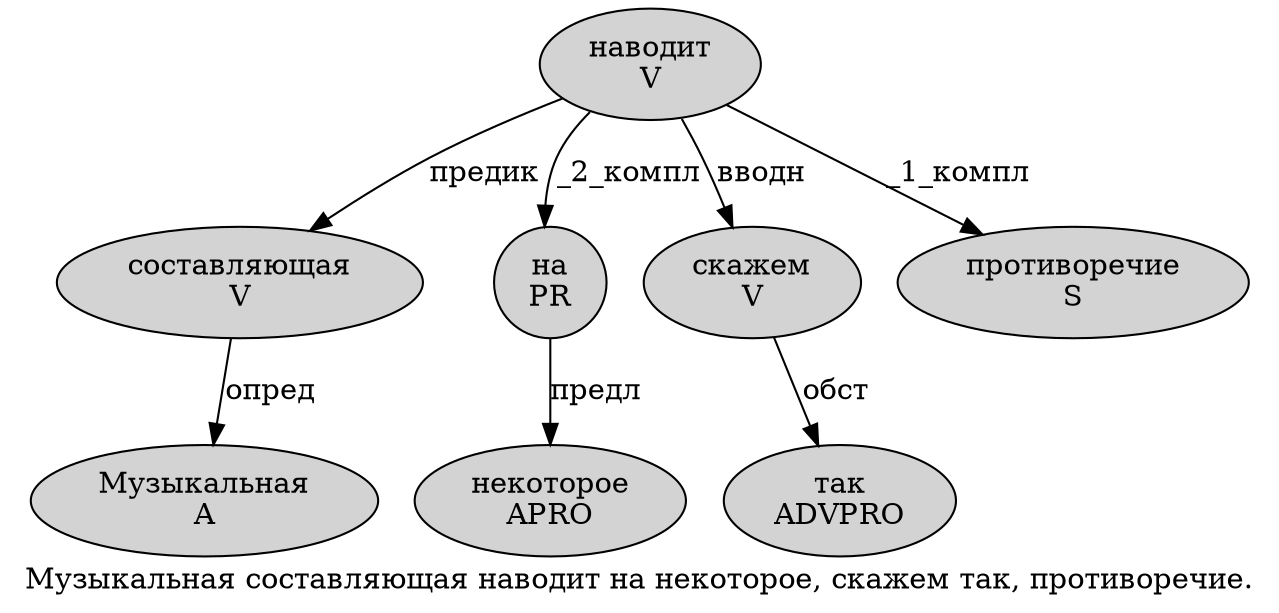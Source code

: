 digraph SENTENCE_861 {
	graph [label="Музыкальная составляющая наводит на некоторое, скажем так, противоречие."]
	node [style=filled]
		0 [label="Музыкальная
A" color="" fillcolor=lightgray penwidth=1 shape=ellipse]
		1 [label="составляющая
V" color="" fillcolor=lightgray penwidth=1 shape=ellipse]
		2 [label="наводит
V" color="" fillcolor=lightgray penwidth=1 shape=ellipse]
		3 [label="на
PR" color="" fillcolor=lightgray penwidth=1 shape=ellipse]
		4 [label="некоторое
APRO" color="" fillcolor=lightgray penwidth=1 shape=ellipse]
		6 [label="скажем
V" color="" fillcolor=lightgray penwidth=1 shape=ellipse]
		7 [label="так
ADVPRO" color="" fillcolor=lightgray penwidth=1 shape=ellipse]
		9 [label="противоречие
S" color="" fillcolor=lightgray penwidth=1 shape=ellipse]
			2 -> 1 [label="предик"]
			2 -> 3 [label="_2_компл"]
			2 -> 6 [label="вводн"]
			2 -> 9 [label="_1_компл"]
			3 -> 4 [label="предл"]
			1 -> 0 [label="опред"]
			6 -> 7 [label="обст"]
}